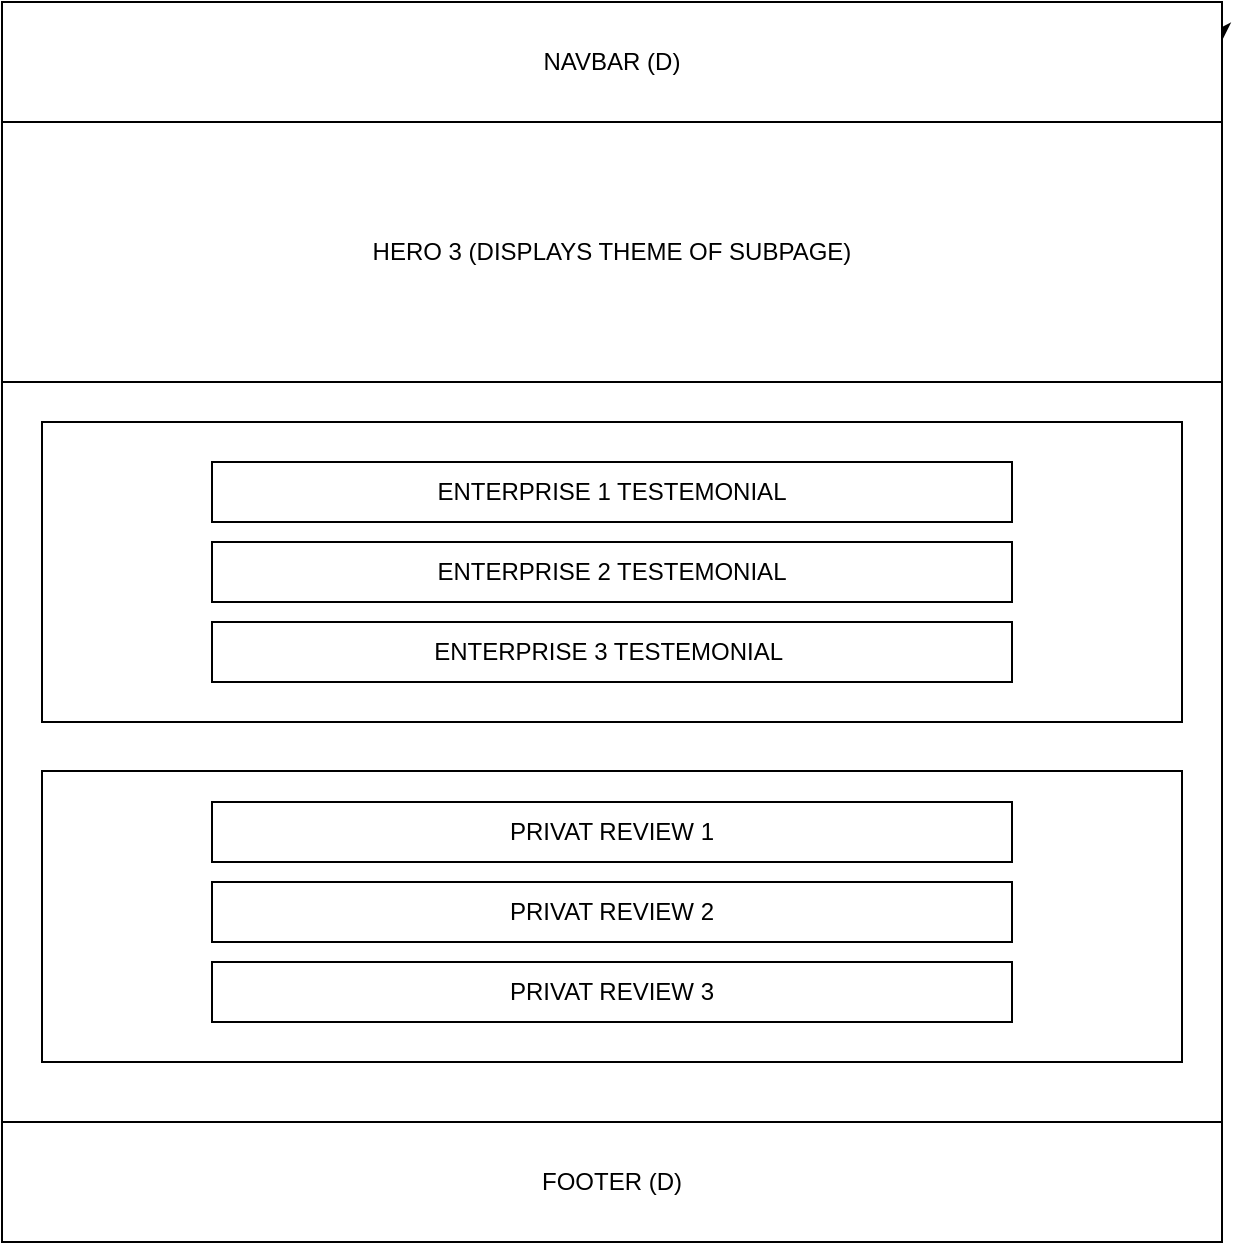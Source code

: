 <mxfile>
    <diagram id="huhC0_pLVkDCd1lAJ4tG" name="Page-1">
        <mxGraphModel dx="650" dy="647" grid="1" gridSize="10" guides="1" tooltips="1" connect="1" arrows="1" fold="1" page="1" pageScale="1" pageWidth="827" pageHeight="1169" math="0" shadow="0">
            <root>
                <mxCell id="0"/>
                <mxCell id="1" parent="0"/>
                <mxCell id="4" style="edgeStyle=none;html=1;exitX=1;exitY=0.5;exitDx=0;exitDy=0;" edge="1" parent="1">
                    <mxGeometry relative="1" as="geometry">
                        <mxPoint x="630" y="30" as="sourcePoint"/>
                        <mxPoint x="630" y="39.412" as="targetPoint"/>
                    </mxGeometry>
                </mxCell>
                <mxCell id="5" value="" style="rounded=0;whiteSpace=wrap;html=1;" vertex="1" parent="1">
                    <mxGeometry x="20" y="20" width="610" height="620" as="geometry"/>
                </mxCell>
                <mxCell id="6" value="NAVBAR (D)" style="rounded=0;whiteSpace=wrap;html=1;" vertex="1" parent="1">
                    <mxGeometry x="20" y="20" width="610" height="60" as="geometry"/>
                </mxCell>
                <mxCell id="7" value="HERO 3 (DISPLAYS THEME OF SUBPAGE)" style="rounded=0;whiteSpace=wrap;html=1;" vertex="1" parent="1">
                    <mxGeometry x="20" y="80" width="610" height="130" as="geometry"/>
                </mxCell>
                <mxCell id="8" value="" style="rounded=0;whiteSpace=wrap;html=1;" vertex="1" parent="1">
                    <mxGeometry x="40" y="230" width="570" height="150" as="geometry"/>
                </mxCell>
                <mxCell id="9" value="" style="rounded=0;whiteSpace=wrap;html=1;" vertex="1" parent="1">
                    <mxGeometry x="40" y="404.5" width="570" height="145.5" as="geometry"/>
                </mxCell>
                <mxCell id="10" value="FOOTER (D)" style="rounded=0;whiteSpace=wrap;html=1;" vertex="1" parent="1">
                    <mxGeometry x="20" y="580" width="610" height="60" as="geometry"/>
                </mxCell>
                <mxCell id="11" value="ENTERPRISE 1 TESTEMONIAL" style="rounded=0;whiteSpace=wrap;html=1;" vertex="1" parent="1">
                    <mxGeometry x="125" y="250" width="400" height="30" as="geometry"/>
                </mxCell>
                <mxCell id="12" value="ENTERPRISE 2 TESTEMONIAL" style="rounded=0;whiteSpace=wrap;html=1;" vertex="1" parent="1">
                    <mxGeometry x="125" y="290" width="400" height="30" as="geometry"/>
                </mxCell>
                <mxCell id="13" value="ENTERPRISE 3 TESTEMONIAL&amp;nbsp;" style="rounded=0;whiteSpace=wrap;html=1;" vertex="1" parent="1">
                    <mxGeometry x="125" y="330" width="400" height="30" as="geometry"/>
                </mxCell>
                <mxCell id="14" value="PRIVAT REVIEW 1" style="rounded=0;whiteSpace=wrap;html=1;" vertex="1" parent="1">
                    <mxGeometry x="125" y="420" width="400" height="30" as="geometry"/>
                </mxCell>
                <mxCell id="15" value="PRIVAT REVIEW 2" style="rounded=0;whiteSpace=wrap;html=1;" vertex="1" parent="1">
                    <mxGeometry x="125" y="460" width="400" height="30" as="geometry"/>
                </mxCell>
                <mxCell id="16" value="PRIVAT REVIEW 3" style="rounded=0;whiteSpace=wrap;html=1;" vertex="1" parent="1">
                    <mxGeometry x="125" y="500" width="400" height="30" as="geometry"/>
                </mxCell>
            </root>
        </mxGraphModel>
    </diagram>
</mxfile>